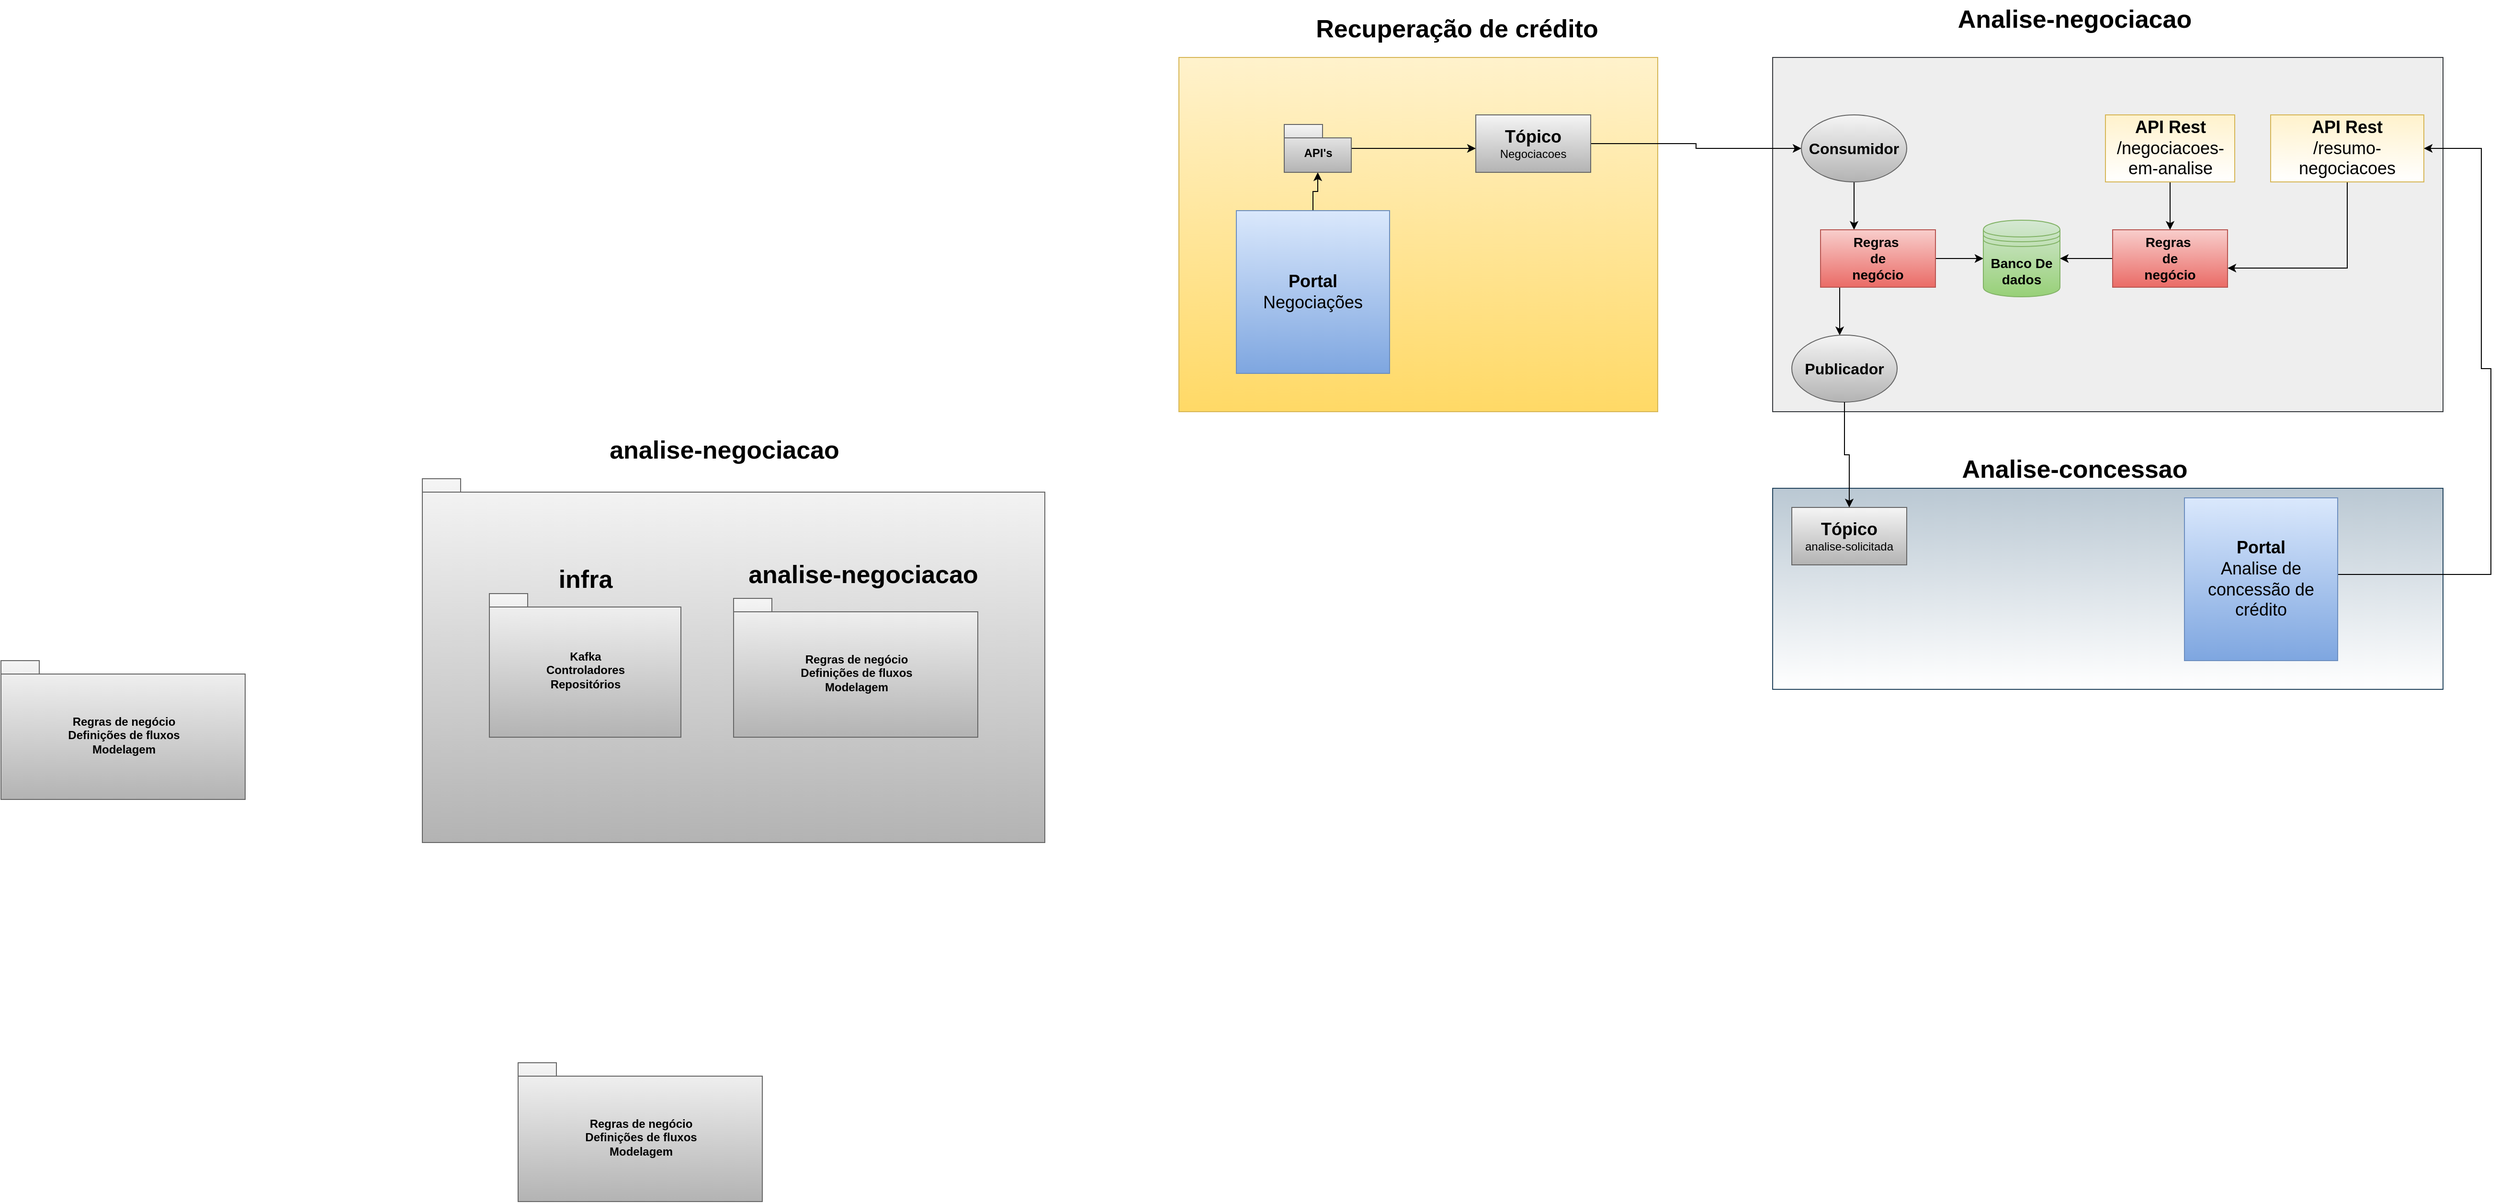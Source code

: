 <mxfile version="14.1.8" type="github"><diagram name="Page-1" id="0783ab3e-0a74-02c8-0abd-f7b4e66b4bec"><mxGraphModel dx="3261" dy="616" grid="1" gridSize="10" guides="1" tooltips="1" connect="1" arrows="1" fold="1" page="1" pageScale="1" pageWidth="850" pageHeight="1100" background="#ffffff" math="0" shadow="0"><root><mxCell id="0"/><mxCell id="1" parent="0"/><mxCell id="ci7193mEUUm-f3H19EDU-1" value="Recuperação de crédito" style="text;html=1;align=center;verticalAlign=middle;resizable=0;points=[];autosize=1;fontSize=26;fontStyle=1" parent="1" vertex="1"><mxGeometry x="55" y="220" width="310" height="40" as="geometry"/></mxCell><mxCell id="ci7193mEUUm-f3H19EDU-2" value="Analise-negociacao" style="text;html=1;align=center;verticalAlign=middle;resizable=0;points=[];autosize=1;fontSize=26;fontStyle=1" parent="1" vertex="1"><mxGeometry x="725" y="210" width="260" height="40" as="geometry"/></mxCell><mxCell id="ci7193mEUUm-f3H19EDU-3" value="" style="rounded=0;whiteSpace=wrap;html=1;fontSize=26;gradientColor=#ffd966;fillColor=#fff2cc;strokeColor=#d6b656;" parent="1" vertex="1"><mxGeometry x="-80" y="270" width="500" height="370" as="geometry"/></mxCell><mxCell id="ci7193mEUUm-f3H19EDU-4" value="" style="rounded=0;whiteSpace=wrap;html=1;fontSize=26;fillColor=#eeeeee;strokeColor=#36393d;" parent="1" vertex="1"><mxGeometry x="540" y="270" width="700" height="370" as="geometry"/></mxCell><mxCell id="H2byI2vIUis2rOTUwD7o-8" style="edgeStyle=orthogonalEdgeStyle;rounded=0;orthogonalLoop=1;jettySize=auto;html=1;entryX=0;entryY=0.5;entryDx=0;entryDy=0;" edge="1" parent="1" source="H2byI2vIUis2rOTUwD7o-1" target="H2byI2vIUis2rOTUwD7o-7"><mxGeometry relative="1" as="geometry"/></mxCell><mxCell id="H2byI2vIUis2rOTUwD7o-1" value="&lt;font style=&quot;font-size: 18px&quot;&gt;&lt;b&gt;Tópico&lt;/b&gt;&lt;br&gt;&lt;/font&gt;Negociacoes" style="rounded=0;whiteSpace=wrap;html=1;gradientColor=#b3b3b3;fillColor=#f5f5f5;strokeColor=#666666;" vertex="1" parent="1"><mxGeometry x="230" y="330" width="120" height="60" as="geometry"/></mxCell><mxCell id="H2byI2vIUis2rOTUwD7o-4" style="edgeStyle=orthogonalEdgeStyle;rounded=0;orthogonalLoop=1;jettySize=auto;html=1;entryX=0.5;entryY=1;entryDx=0;entryDy=0;entryPerimeter=0;" edge="1" parent="1" source="H2byI2vIUis2rOTUwD7o-2" target="H2byI2vIUis2rOTUwD7o-3"><mxGeometry relative="1" as="geometry"/></mxCell><mxCell id="H2byI2vIUis2rOTUwD7o-2" value="&lt;font style=&quot;font-size: 18px&quot;&gt;&lt;b&gt;Portal&lt;/b&gt;&lt;br&gt;Negociações&lt;/font&gt;" style="rounded=0;whiteSpace=wrap;html=1;fillColor=#dae8fc;strokeColor=#6c8ebf;gradientColor=#7ea6e0;" vertex="1" parent="1"><mxGeometry x="-20" y="430" width="160" height="170" as="geometry"/></mxCell><mxCell id="H2byI2vIUis2rOTUwD7o-5" style="edgeStyle=orthogonalEdgeStyle;rounded=0;orthogonalLoop=1;jettySize=auto;html=1;" edge="1" parent="1" source="H2byI2vIUis2rOTUwD7o-3" target="H2byI2vIUis2rOTUwD7o-1"><mxGeometry relative="1" as="geometry"><Array as="points"><mxPoint x="70" y="360"/></Array></mxGeometry></mxCell><mxCell id="H2byI2vIUis2rOTUwD7o-3" value="API's" style="shape=folder;fontStyle=1;spacingTop=10;tabWidth=40;tabHeight=14;tabPosition=left;html=1;gradientColor=#b3b3b3;fillColor=#f5f5f5;strokeColor=#666666;" vertex="1" parent="1"><mxGeometry x="30" y="340" width="70" height="50" as="geometry"/></mxCell><mxCell id="H2byI2vIUis2rOTUwD7o-13" style="edgeStyle=orthogonalEdgeStyle;rounded=0;orthogonalLoop=1;jettySize=auto;html=1;fontSize=14;" edge="1" parent="1" source="H2byI2vIUis2rOTUwD7o-7" target="H2byI2vIUis2rOTUwD7o-9"><mxGeometry relative="1" as="geometry"><Array as="points"><mxPoint x="625" y="440"/><mxPoint x="625" y="440"/></Array></mxGeometry></mxCell><mxCell id="H2byI2vIUis2rOTUwD7o-7" value="&lt;font style=&quot;font-size: 16px&quot;&gt;Consumidor&lt;/font&gt;" style="ellipse;whiteSpace=wrap;html=1;gradientColor=#b3b3b3;fillColor=#f5f5f5;strokeColor=#666666;fontStyle=1;fontSize=14;" vertex="1" parent="1"><mxGeometry x="570" y="330" width="110" height="70" as="geometry"/></mxCell><mxCell id="H2byI2vIUis2rOTUwD7o-14" style="edgeStyle=orthogonalEdgeStyle;rounded=0;orthogonalLoop=1;jettySize=auto;html=1;fontSize=14;" edge="1" parent="1" source="H2byI2vIUis2rOTUwD7o-9" target="H2byI2vIUis2rOTUwD7o-10"><mxGeometry relative="1" as="geometry"><Array as="points"><mxPoint x="610" y="540"/><mxPoint x="610" y="540"/></Array></mxGeometry></mxCell><mxCell id="H2byI2vIUis2rOTUwD7o-17" style="edgeStyle=orthogonalEdgeStyle;rounded=0;orthogonalLoop=1;jettySize=auto;html=1;fontSize=14;" edge="1" parent="1" source="H2byI2vIUis2rOTUwD7o-9" target="H2byI2vIUis2rOTUwD7o-16"><mxGeometry relative="1" as="geometry"/></mxCell><mxCell id="H2byI2vIUis2rOTUwD7o-9" value="Regras&amp;nbsp;&lt;br&gt;de &lt;br&gt;negócio" style="rounded=0;whiteSpace=wrap;html=1;gradientColor=#ea6b66;fillColor=#f8cecc;strokeColor=#b85450;fontSize=14;fontStyle=1" vertex="1" parent="1"><mxGeometry x="590" y="450" width="120" height="60" as="geometry"/></mxCell><mxCell id="H2byI2vIUis2rOTUwD7o-10" value="&lt;font style=&quot;font-size: 16px&quot;&gt;Publicador&lt;/font&gt;" style="ellipse;whiteSpace=wrap;html=1;gradientColor=#b3b3b3;fillColor=#f5f5f5;strokeColor=#666666;fontStyle=1" vertex="1" parent="1"><mxGeometry x="560" y="560" width="110" height="70" as="geometry"/></mxCell><mxCell id="H2byI2vIUis2rOTUwD7o-16" value="Banco De dados" style="shape=datastore;whiteSpace=wrap;html=1;gradientColor=#97d077;fontSize=14;fillColor=#d5e8d4;strokeColor=#82b366;fontStyle=1" vertex="1" parent="1"><mxGeometry x="760" y="440" width="80" height="80" as="geometry"/></mxCell><mxCell id="H2byI2vIUis2rOTUwD7o-22" style="edgeStyle=orthogonalEdgeStyle;rounded=0;orthogonalLoop=1;jettySize=auto;html=1;fontSize=14;" edge="1" parent="1" source="H2byI2vIUis2rOTUwD7o-18" target="H2byI2vIUis2rOTUwD7o-16"><mxGeometry relative="1" as="geometry"/></mxCell><mxCell id="H2byI2vIUis2rOTUwD7o-18" value="Regras&amp;nbsp;&lt;br&gt;de &lt;br&gt;negócio" style="rounded=0;whiteSpace=wrap;html=1;gradientColor=#ea6b66;fillColor=#f8cecc;strokeColor=#b85450;fontSize=14;fontStyle=1" vertex="1" parent="1"><mxGeometry x="895" y="450" width="120" height="60" as="geometry"/></mxCell><mxCell id="H2byI2vIUis2rOTUwD7o-21" style="edgeStyle=orthogonalEdgeStyle;rounded=0;orthogonalLoop=1;jettySize=auto;html=1;fontSize=14;" edge="1" parent="1" source="H2byI2vIUis2rOTUwD7o-19" target="H2byI2vIUis2rOTUwD7o-18"><mxGeometry relative="1" as="geometry"/></mxCell><mxCell id="H2byI2vIUis2rOTUwD7o-19" value="&lt;span style=&quot;font-size: 18px&quot;&gt;&lt;b&gt;API Rest&lt;/b&gt;&lt;br&gt;/negociacoes-em-analise&lt;/span&gt;" style="rounded=0;whiteSpace=wrap;html=1;fillColor=#fff2cc;strokeColor=#d6b656;gradientColor=#ffffff;" vertex="1" parent="1"><mxGeometry x="887.5" y="330" width="135" height="70" as="geometry"/></mxCell><mxCell id="H2byI2vIUis2rOTUwD7o-27" style="edgeStyle=orthogonalEdgeStyle;rounded=0;orthogonalLoop=1;jettySize=auto;html=1;entryX=1;entryY=0.667;entryDx=0;entryDy=0;entryPerimeter=0;fontSize=14;" edge="1" parent="1" source="H2byI2vIUis2rOTUwD7o-20" target="H2byI2vIUis2rOTUwD7o-18"><mxGeometry relative="1" as="geometry"><Array as="points"><mxPoint x="1140" y="490"/></Array></mxGeometry></mxCell><mxCell id="H2byI2vIUis2rOTUwD7o-20" value="&lt;span style=&quot;font-size: 18px&quot;&gt;&lt;b&gt;API Rest&lt;/b&gt;&lt;br&gt;/resumo-negociacoes&lt;/span&gt;" style="rounded=0;whiteSpace=wrap;html=1;fillColor=#fff2cc;strokeColor=#d6b656;gradientColor=#ffffff;" vertex="1" parent="1"><mxGeometry x="1060" y="330" width="160" height="70" as="geometry"/></mxCell><mxCell id="H2byI2vIUis2rOTUwD7o-24" value="" style="rounded=0;whiteSpace=wrap;html=1;fontSize=26;fillColor=#bac8d3;strokeColor=#23445d;gradientColor=#ffffff;" vertex="1" parent="1"><mxGeometry x="540" y="720" width="700" height="210" as="geometry"/></mxCell><mxCell id="H2byI2vIUis2rOTUwD7o-25" value="Analise-concessao" style="text;html=1;align=center;verticalAlign=middle;resizable=0;points=[];autosize=1;fontSize=26;fontStyle=1" vertex="1" parent="1"><mxGeometry x="730" y="680" width="250" height="40" as="geometry"/></mxCell><mxCell id="H2byI2vIUis2rOTUwD7o-28" value="&lt;font style=&quot;font-size: 18px&quot;&gt;&lt;b&gt;Tópico&lt;/b&gt;&lt;br&gt;&lt;/font&gt;analise-solicitada" style="rounded=0;whiteSpace=wrap;html=1;gradientColor=#b3b3b3;fillColor=#f5f5f5;strokeColor=#666666;" vertex="1" parent="1"><mxGeometry x="560" y="740" width="120" height="60" as="geometry"/></mxCell><mxCell id="H2byI2vIUis2rOTUwD7o-30" style="edgeStyle=orthogonalEdgeStyle;rounded=0;orthogonalLoop=1;jettySize=auto;html=1;entryX=1;entryY=0.5;entryDx=0;entryDy=0;fontSize=14;" edge="1" parent="1" source="H2byI2vIUis2rOTUwD7o-29" target="H2byI2vIUis2rOTUwD7o-20"><mxGeometry relative="1" as="geometry"><Array as="points"><mxPoint x="1290" y="810"/><mxPoint x="1290" y="595"/><mxPoint x="1280" y="595"/><mxPoint x="1280" y="365"/></Array></mxGeometry></mxCell><mxCell id="H2byI2vIUis2rOTUwD7o-29" value="&lt;font style=&quot;font-size: 18px&quot;&gt;&lt;b&gt;Portal&lt;/b&gt;&lt;br&gt;Analise de concessão de crédito&lt;/font&gt;" style="rounded=0;whiteSpace=wrap;html=1;fillColor=#dae8fc;strokeColor=#6c8ebf;gradientColor=#7ea6e0;" vertex="1" parent="1"><mxGeometry x="970" y="730" width="160" height="170" as="geometry"/></mxCell><mxCell id="H2byI2vIUis2rOTUwD7o-31" style="edgeStyle=orthogonalEdgeStyle;rounded=0;orthogonalLoop=1;jettySize=auto;html=1;fontSize=14;" edge="1" parent="1" source="H2byI2vIUis2rOTUwD7o-10" target="H2byI2vIUis2rOTUwD7o-28"><mxGeometry relative="1" as="geometry"/></mxCell><mxCell id="H2byI2vIUis2rOTUwD7o-32" value="" style="shape=folder;fontStyle=1;spacingTop=10;tabWidth=40;tabHeight=14;tabPosition=left;html=1;gradientColor=#b3b3b3;fillColor=#f5f5f5;strokeColor=#666666;" vertex="1" parent="1"><mxGeometry x="-870" y="710" width="650" height="380" as="geometry"/></mxCell><mxCell id="H2byI2vIUis2rOTUwD7o-33" value="analise-negociacao" style="text;html=1;align=center;verticalAlign=middle;resizable=0;points=[];autosize=1;fontSize=26;fontStyle=1" vertex="1" parent="1"><mxGeometry x="-685" y="660" width="260" height="40" as="geometry"/></mxCell><mxCell id="H2byI2vIUis2rOTUwD7o-34" value="Kafka&lt;br&gt;Controladores&lt;br&gt;Repositórios" style="shape=folder;fontStyle=1;spacingTop=10;tabWidth=40;tabHeight=14;tabPosition=left;html=1;gradientColor=#b3b3b3;fillColor=#f5f5f5;strokeColor=#666666;" vertex="1" parent="1"><mxGeometry x="-800" y="830" width="200" height="150" as="geometry"/></mxCell><mxCell id="H2byI2vIUis2rOTUwD7o-35" value="Regras de negócio&lt;br&gt;Definições de fluxos&lt;br&gt;Modelagem" style="shape=folder;fontStyle=1;spacingTop=10;tabWidth=40;tabHeight=14;tabPosition=left;html=1;gradientColor=#b3b3b3;fillColor=#f5f5f5;strokeColor=#666666;" vertex="1" parent="1"><mxGeometry x="-545" y="835" width="255" height="145" as="geometry"/></mxCell><mxCell id="H2byI2vIUis2rOTUwD7o-36" value="Regras de negócio&lt;br&gt;Definições de fluxos&lt;br&gt;Modelagem" style="shape=folder;fontStyle=1;spacingTop=10;tabWidth=40;tabHeight=14;tabPosition=left;html=1;gradientColor=#b3b3b3;fillColor=#f5f5f5;strokeColor=#666666;" vertex="1" parent="1"><mxGeometry x="-770" y="1320" width="255" height="145" as="geometry"/></mxCell><mxCell id="H2byI2vIUis2rOTUwD7o-37" value="Regras de negócio&lt;br&gt;Definições de fluxos&lt;br&gt;Modelagem" style="shape=folder;fontStyle=1;spacingTop=10;tabWidth=40;tabHeight=14;tabPosition=left;html=1;gradientColor=#b3b3b3;fillColor=#f5f5f5;strokeColor=#666666;" vertex="1" parent="1"><mxGeometry x="-1310" y="900" width="255" height="145" as="geometry"/></mxCell><mxCell id="H2byI2vIUis2rOTUwD7o-38" value="analise-negociacao" style="text;html=1;align=center;verticalAlign=middle;resizable=0;points=[];autosize=1;fontSize=26;fontStyle=1" vertex="1" parent="1"><mxGeometry x="-540" y="790" width="260" height="40" as="geometry"/></mxCell><mxCell id="H2byI2vIUis2rOTUwD7o-39" value="infra" style="text;html=1;align=center;verticalAlign=middle;resizable=0;points=[];autosize=1;fontSize=26;fontStyle=1" vertex="1" parent="1"><mxGeometry x="-735" y="795" width="70" height="40" as="geometry"/></mxCell></root></mxGraphModel></diagram></mxfile>